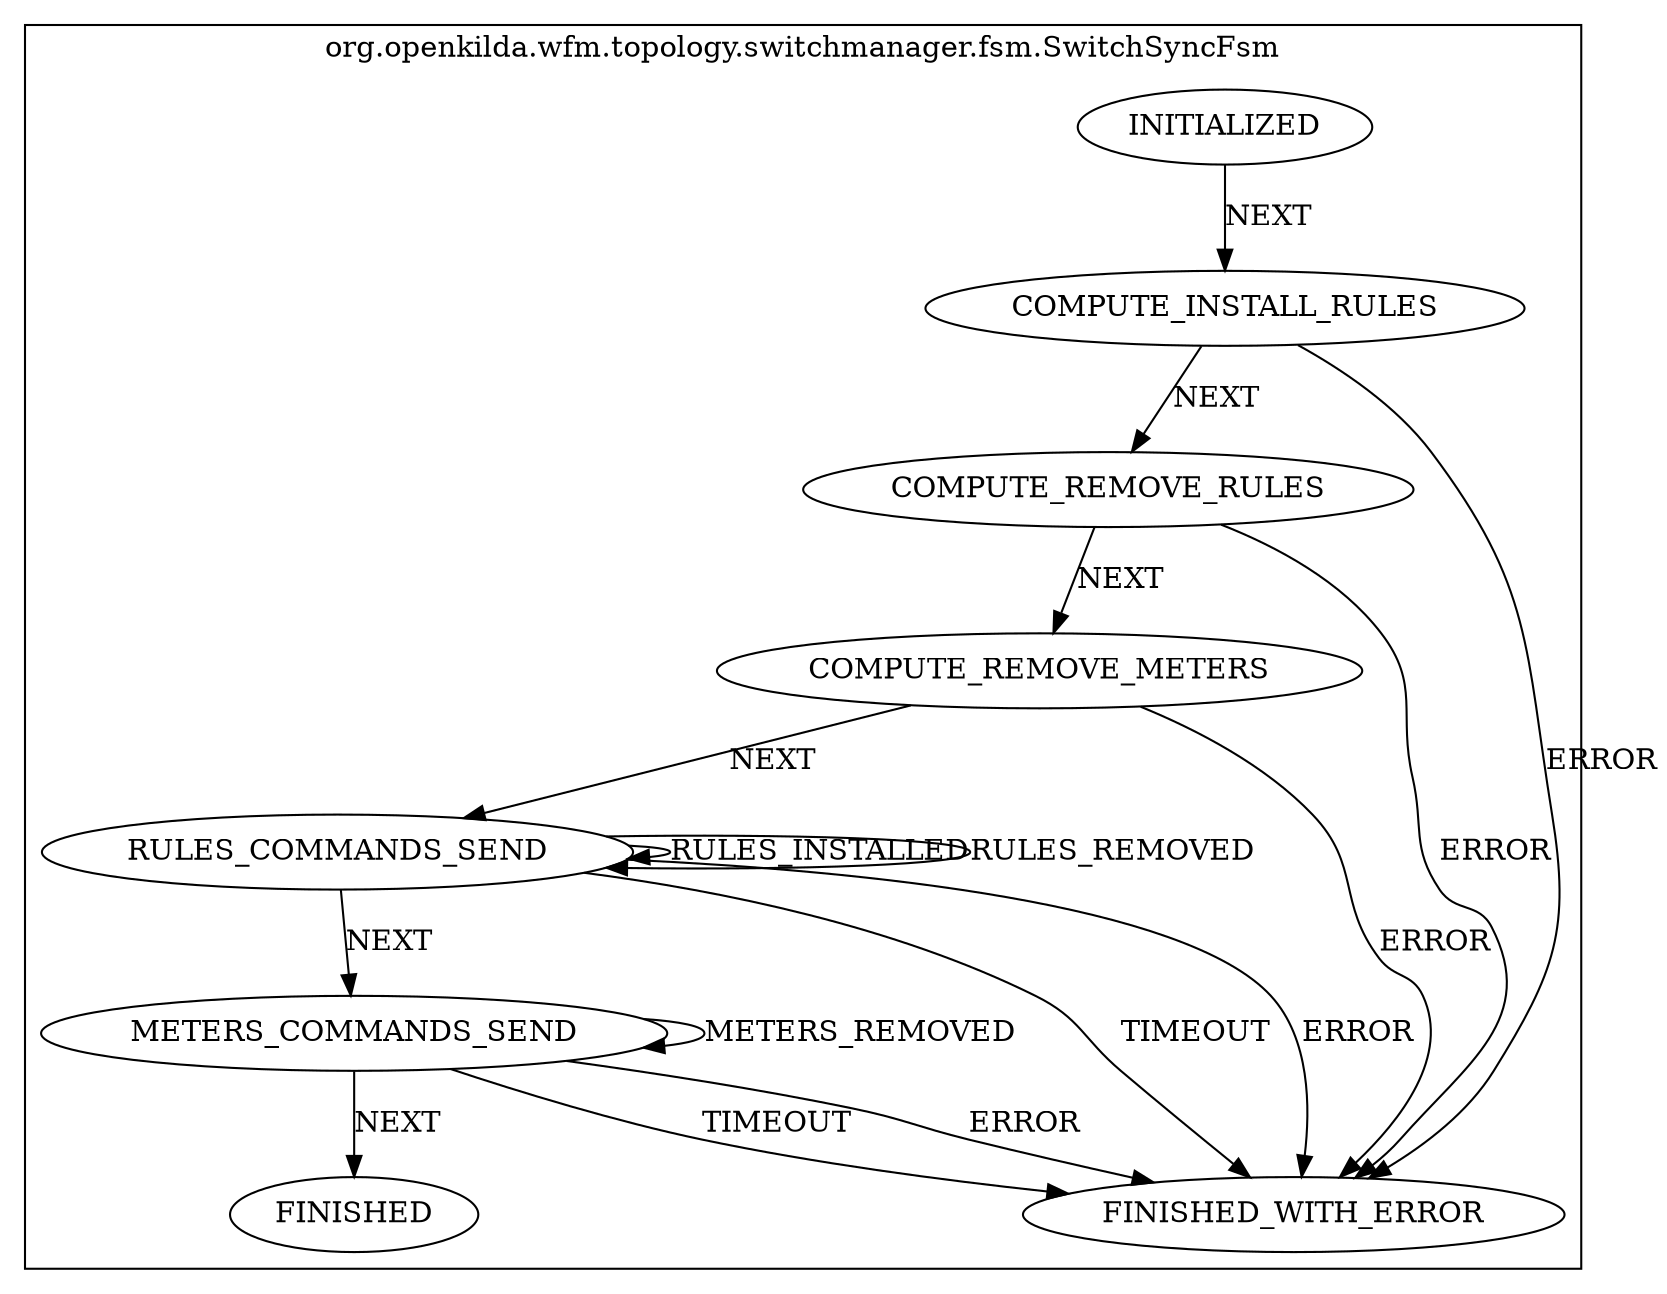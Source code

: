 digraph {
compound=true;
subgraph cluster_StateMachine {
label="org.openkilda.wfm.topology.switchmanager.fsm.SwitchSyncFsm";
COMPUTE_INSTALL_RULES [label="COMPUTE_INSTALL_RULES"];
RULES_COMMANDS_SEND [label="RULES_COMMANDS_SEND"];
COMPUTE_REMOVE_METERS [label="COMPUTE_REMOVE_METERS"];
COMPUTE_REMOVE_RULES [label="COMPUTE_REMOVE_RULES"];
METERS_COMMANDS_SEND [label="METERS_COMMANDS_SEND"];
FINISHED [label="FINISHED"];
INITIALIZED [label="INITIALIZED"];
FINISHED_WITH_ERROR [label="FINISHED_WITH_ERROR"];

COMPUTE_INSTALL_RULES -> FINISHED_WITH_ERROR [ label="ERROR"];
COMPUTE_INSTALL_RULES -> COMPUTE_REMOVE_RULES [ label="NEXT"];
RULES_COMMANDS_SEND -> RULES_COMMANDS_SEND [ label="RULES_INSTALLED"];
RULES_COMMANDS_SEND -> RULES_COMMANDS_SEND [ label="RULES_REMOVED"];
RULES_COMMANDS_SEND -> FINISHED_WITH_ERROR [ label="TIMEOUT"];
RULES_COMMANDS_SEND -> FINISHED_WITH_ERROR [ label="ERROR"];
RULES_COMMANDS_SEND -> METERS_COMMANDS_SEND [ label="NEXT"];
COMPUTE_REMOVE_METERS -> FINISHED_WITH_ERROR [ label="ERROR"];
COMPUTE_REMOVE_METERS -> RULES_COMMANDS_SEND [ label="NEXT"];
COMPUTE_REMOVE_RULES -> FINISHED_WITH_ERROR [ label="ERROR"];
COMPUTE_REMOVE_RULES -> COMPUTE_REMOVE_METERS [ label="NEXT"];
METERS_COMMANDS_SEND -> METERS_COMMANDS_SEND [ label="METERS_REMOVED"];
METERS_COMMANDS_SEND -> FINISHED_WITH_ERROR [ label="TIMEOUT"];
METERS_COMMANDS_SEND -> FINISHED_WITH_ERROR [ label="ERROR"];
METERS_COMMANDS_SEND -> FINISHED [ label="NEXT"];
INITIALIZED -> COMPUTE_INSTALL_RULES [ label="NEXT"];}}
